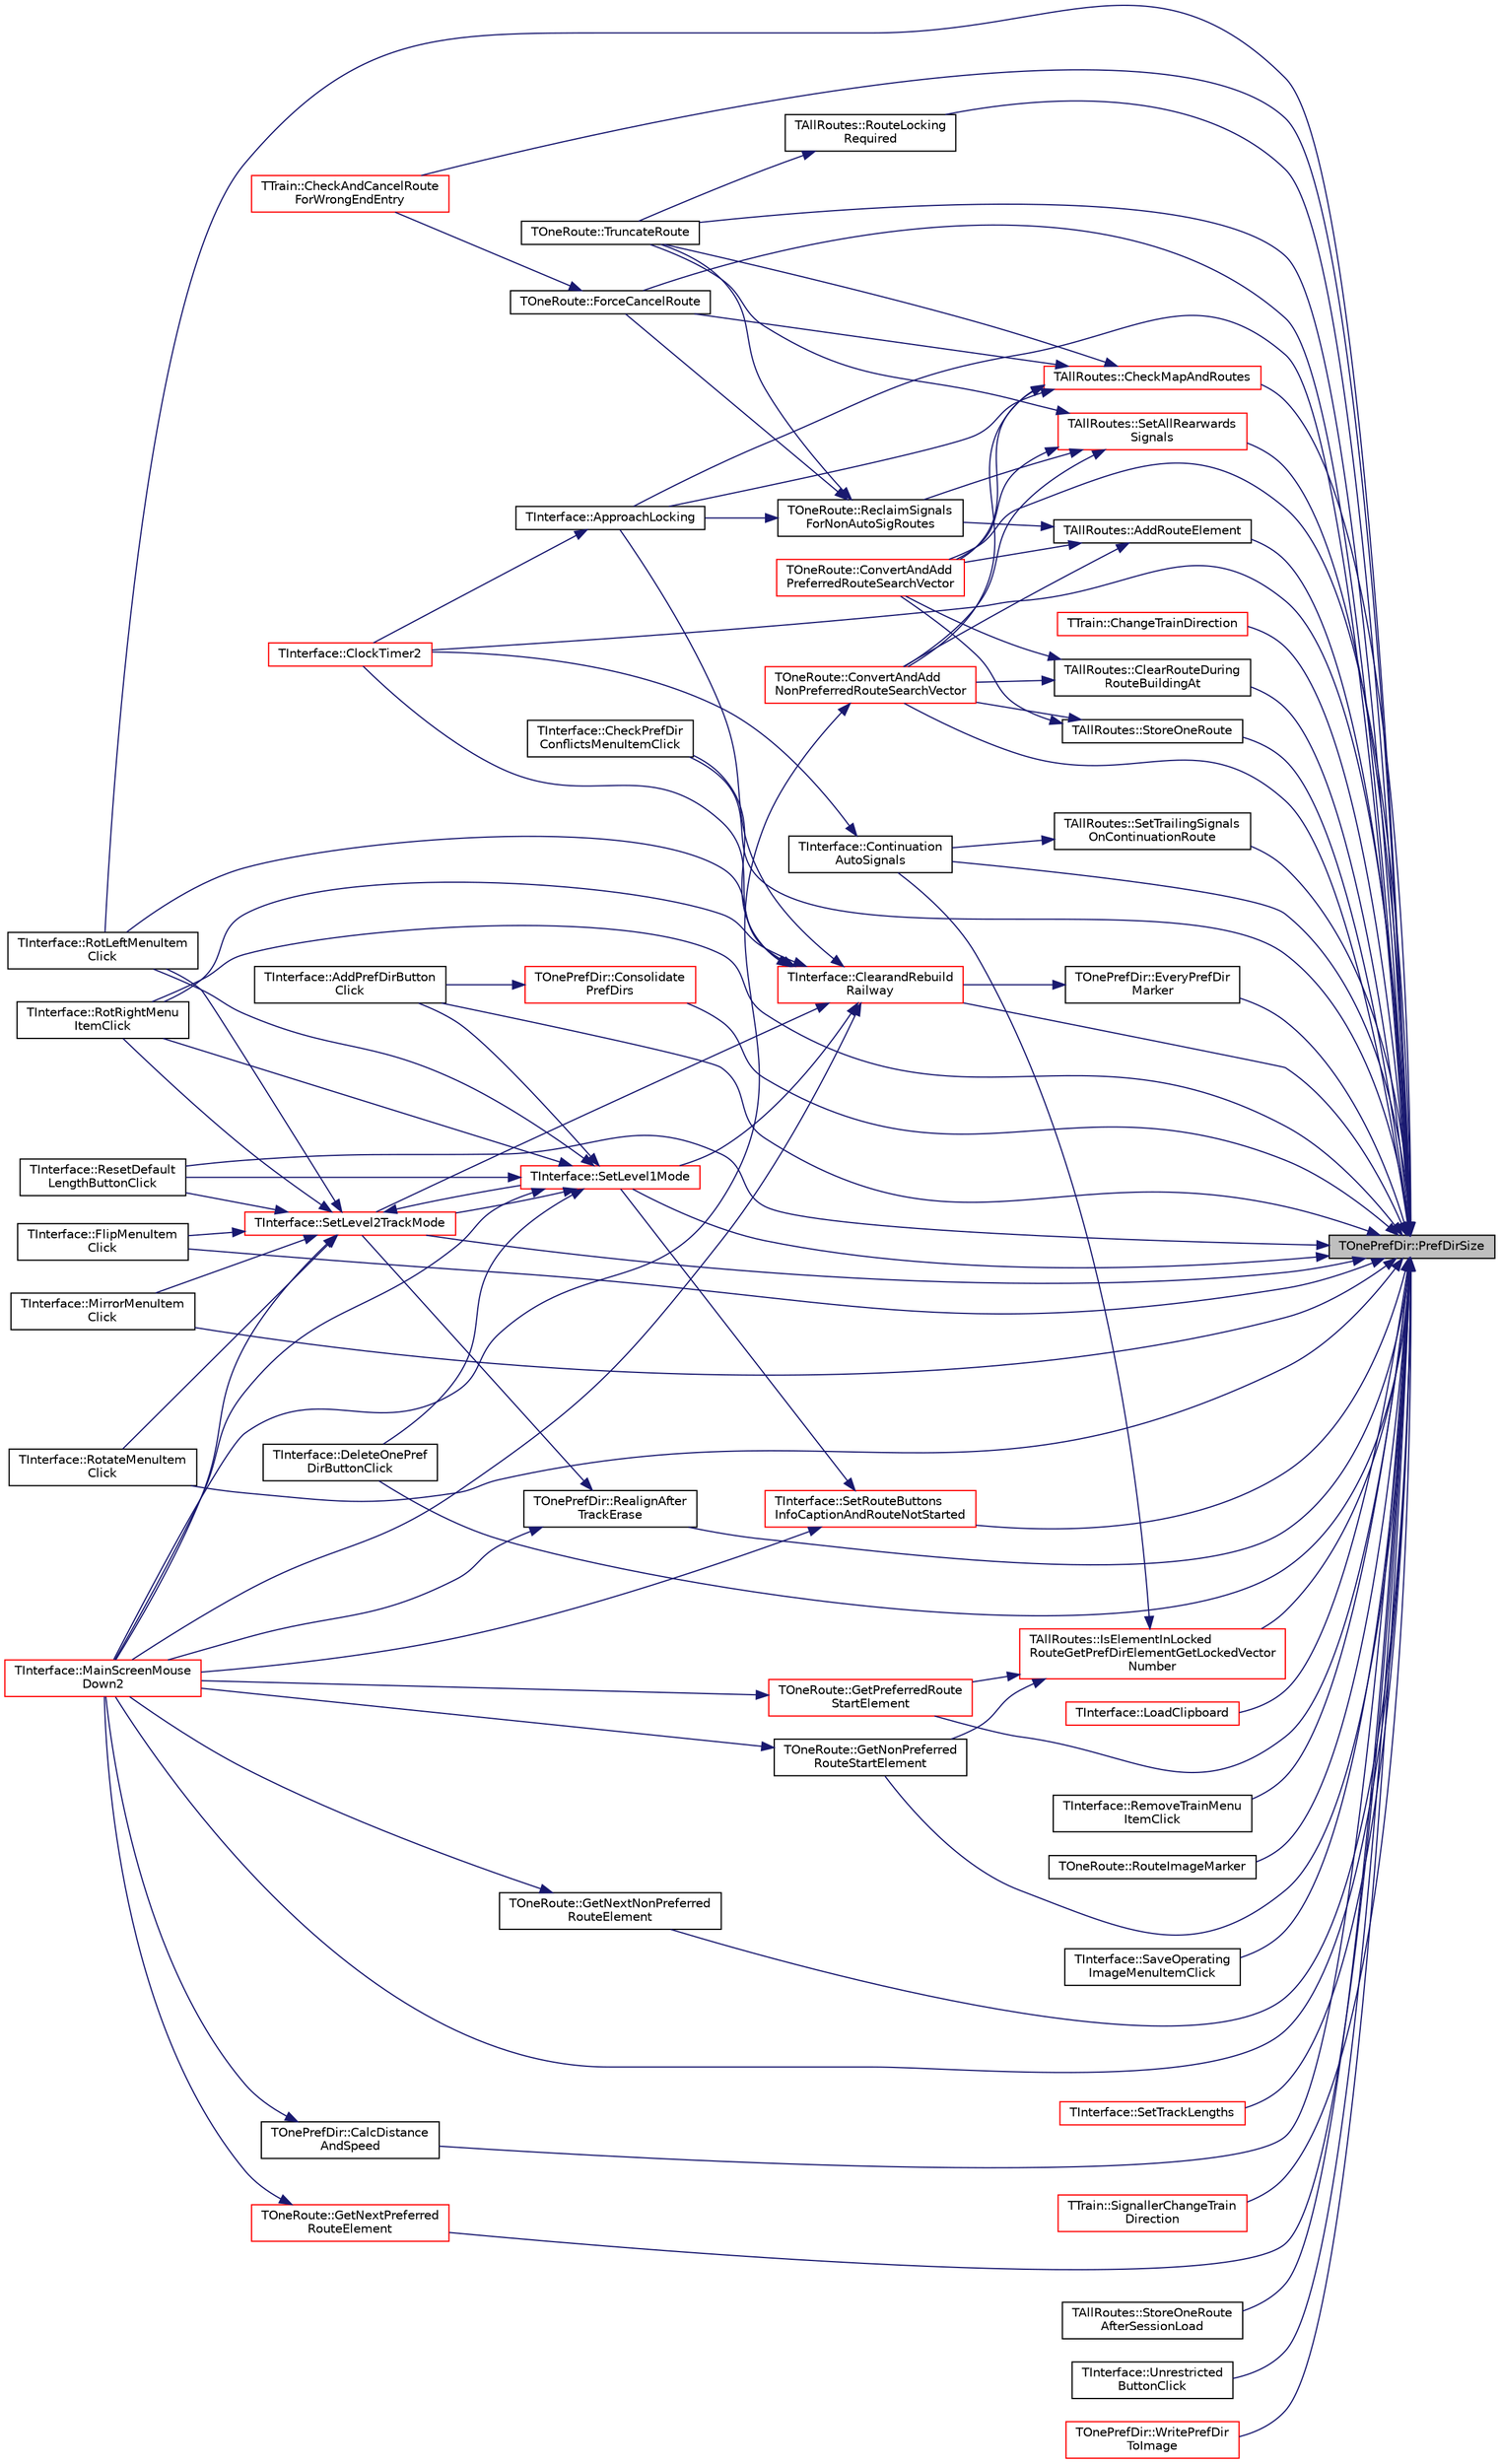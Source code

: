 digraph "TOnePrefDir::PrefDirSize"
{
 // INTERACTIVE_SVG=YES
 // LATEX_PDF_SIZE
  edge [fontname="Helvetica",fontsize="10",labelfontname="Helvetica",labelfontsize="10"];
  node [fontname="Helvetica",fontsize="10",shape=record];
  rankdir="RL";
  Node1 [label="TOnePrefDir::PrefDirSize",height=0.2,width=0.4,color="black", fillcolor="grey75", style="filled", fontcolor="black",tooltip="Return the vector size."];
  Node1 -> Node2 [dir="back",color="midnightblue",fontsize="10",style="solid",fontname="Helvetica"];
  Node2 [label="TInterface::AddPrefDirButton\lClick",height=0.2,width=0.4,color="black", fillcolor="white", style="filled",URL="$class_t_interface.html#a1b1a4260e251c9bd5f48fd6c3432e7a5",tooltip=" "];
  Node1 -> Node3 [dir="back",color="midnightblue",fontsize="10",style="solid",fontname="Helvetica"];
  Node3 [label="TAllRoutes::AddRouteElement",height=0.2,width=0.4,color="black", fillcolor="white", style="filled",URL="$class_t_all_routes.html#a6eaa33fa8e8dcb44d0671be5889305a9",tooltip="A single TPrefDirElement is added to both PrefDirVector (for the route at RouteNumber) and Route2Mult..."];
  Node3 -> Node4 [dir="back",color="midnightblue",fontsize="10",style="solid",fontname="Helvetica"];
  Node4 [label="TOneRoute::ConvertAndAdd\lNonPreferredRouteSearchVector",height=0.2,width=0.4,color="red", fillcolor="white", style="filled",URL="$class_t_one_route.html#a53496c398dcdb3a644801c4e74d47d01",tooltip="Called after a non-preferred (i.e. unrestricted) route has been selected and has finished flashing,..."];
  Node4 -> Node8 [dir="back",color="midnightblue",fontsize="10",style="solid",fontname="Helvetica"];
  Node8 [label="TInterface::MainScreenMouse\lDown2",height=0.2,width=0.4,color="red", fillcolor="white", style="filled",URL="$class_t_interface.html#abf07d5edc1507de381825f17620748b2",tooltip="Called when mouse button clicked in zoom-in mode."];
  Node3 -> Node10 [dir="back",color="midnightblue",fontsize="10",style="solid",fontname="Helvetica"];
  Node10 [label="TOneRoute::ConvertAndAdd\lPreferredRouteSearchVector",height=0.2,width=0.4,color="red", fillcolor="white", style="filled",URL="$class_t_one_route.html#a36ba8adc8b4a47908ee4e1b8e75792ca",tooltip="Called after a preferred (i.e. preferred direction or automatic signals) route has been selected and ..."];
  Node3 -> Node12 [dir="back",color="midnightblue",fontsize="10",style="solid",fontname="Helvetica"];
  Node12 [label="TOneRoute::ReclaimSignals\lForNonAutoSigRoutes",height=0.2,width=0.4,color="black", fillcolor="white", style="filled",URL="$class_t_one_route.html#abe80edcf03788c54efde83431bd68eaa",tooltip="Adds signal to front/end of green or red routes when blue route truncated or removed."];
  Node12 -> Node13 [dir="back",color="midnightblue",fontsize="10",style="solid",fontname="Helvetica"];
  Node13 [label="TInterface::ApproachLocking",height=0.2,width=0.4,color="black", fillcolor="white", style="filled",URL="$class_t_interface.html#a0a89df44c20c9e2c096e66e2950c79a6",tooltip="Function that deals with approach locking during ClockTimer2 function."];
  Node13 -> Node6 [dir="back",color="midnightblue",fontsize="10",style="solid",fontname="Helvetica"];
  Node6 [label="TInterface::ClockTimer2",height=0.2,width=0.4,color="red", fillcolor="white", style="filled",URL="$class_t_interface.html#a6139ffb52492eb89e5487a8a3cd647b5",tooltip="The main loop, called every clock tick via MasterClockTimer."];
  Node12 -> Node14 [dir="back",color="midnightblue",fontsize="10",style="solid",fontname="Helvetica"];
  Node14 [label="TOneRoute::ForceCancelRoute",height=0.2,width=0.4,color="black", fillcolor="white", style="filled",URL="$class_t_one_route.html#a491fff1e619a9dc79774acf85eed72a5",tooltip="Cancel a route immediately if a train occupies it when travelling in the wrong direction (or occupies..."];
  Node14 -> Node15 [dir="back",color="midnightblue",fontsize="10",style="solid",fontname="Helvetica"];
  Node15 [label="TTrain::CheckAndCancelRoute\lForWrongEndEntry",height=0.2,width=0.4,color="red", fillcolor="white", style="filled",URL="$class_t_train.html#a50997f7e8138a7e6a147fe3b5ad21b84",tooltip="Checks whether Element and EntryPos (where train is about to enter) is on an existing route (or cross..."];
  Node12 -> Node21 [dir="back",color="midnightblue",fontsize="10",style="solid",fontname="Helvetica"];
  Node21 [label="TOneRoute::TruncateRoute",height=0.2,width=0.4,color="black", fillcolor="white", style="filled",URL="$class_t_one_route.html#a431473ce9a2ef6c49781ab84c972a641",tooltip="Examines the route to see whether the element at H & V is in the route, and if not returns a ReturnFl..."];
  Node1 -> Node13 [dir="back",color="midnightblue",fontsize="10",style="solid",fontname="Helvetica"];
  Node1 -> Node22 [dir="back",color="midnightblue",fontsize="10",style="solid",fontname="Helvetica"];
  Node22 [label="TOnePrefDir::CalcDistance\lAndSpeed",height=0.2,width=0.4,color="black", fillcolor="white", style="filled",URL="$class_t_one_pref_dir.html#abadb0c99b24d6dbfda371d96b308fc6e",tooltip="Used when setting element lengths, returns in &OverallDistance the overall distance for the selected ..."];
  Node22 -> Node8 [dir="back",color="midnightblue",fontsize="10",style="solid",fontname="Helvetica"];
  Node1 -> Node23 [dir="back",color="midnightblue",fontsize="10",style="solid",fontname="Helvetica"];
  Node23 [label="TTrain::ChangeTrainDirection",height=0.2,width=0.4,color="red", fillcolor="white", style="filled",URL="$class_t_train.html#aaac04c1b5e358a69e1930bae9ca6f429",tooltip="Reverses the direction of motion of the train."];
  Node1 -> Node15 [dir="back",color="midnightblue",fontsize="10",style="solid",fontname="Helvetica"];
  Node1 -> Node26 [dir="back",color="midnightblue",fontsize="10",style="solid",fontname="Helvetica"];
  Node26 [label="TAllRoutes::CheckMapAndRoutes",height=0.2,width=0.4,color="red", fillcolor="white", style="filled",URL="$class_t_all_routes.html#a54e5483e7b01daf50436e3dcc8794e77",tooltip="Diagnostic function - checks equivalence for each route between entries in PrefDirVector and those in..."];
  Node26 -> Node13 [dir="back",color="midnightblue",fontsize="10",style="solid",fontname="Helvetica"];
  Node26 -> Node4 [dir="back",color="midnightblue",fontsize="10",style="solid",fontname="Helvetica"];
  Node26 -> Node10 [dir="back",color="midnightblue",fontsize="10",style="solid",fontname="Helvetica"];
  Node26 -> Node14 [dir="back",color="midnightblue",fontsize="10",style="solid",fontname="Helvetica"];
  Node26 -> Node21 [dir="back",color="midnightblue",fontsize="10",style="solid",fontname="Helvetica"];
  Node1 -> Node27 [dir="back",color="midnightblue",fontsize="10",style="solid",fontname="Helvetica"];
  Node27 [label="TInterface::CheckPrefDir\lConflictsMenuItemClick",height=0.2,width=0.4,color="black", fillcolor="white", style="filled",URL="$class_t_interface.html#ac41a9993a63b3b5b6a8acb30e8f606f5",tooltip=" "];
  Node1 -> Node28 [dir="back",color="midnightblue",fontsize="10",style="solid",fontname="Helvetica"];
  Node28 [label="TInterface::ClearandRebuild\lRailway",height=0.2,width=0.4,color="red", fillcolor="white", style="filled",URL="$class_t_interface.html#aaa05ac95703a25e1fb4863779854967c",tooltip="< Sets the information panel message for zoom-out or paused modes"];
  Node28 -> Node13 [dir="back",color="midnightblue",fontsize="10",style="solid",fontname="Helvetica"];
  Node28 -> Node27 [dir="back",color="midnightblue",fontsize="10",style="solid",fontname="Helvetica"];
  Node28 -> Node6 [dir="back",color="midnightblue",fontsize="10",style="solid",fontname="Helvetica"];
  Node28 -> Node8 [dir="back",color="midnightblue",fontsize="10",style="solid",fontname="Helvetica"];
  Node28 -> Node60 [dir="back",color="midnightblue",fontsize="10",style="solid",fontname="Helvetica"];
  Node60 [label="TInterface::RotLeftMenuItem\lClick",height=0.2,width=0.4,color="black", fillcolor="white", style="filled",URL="$class_t_interface.html#a3cf2db0424e05908b20a97130895d056",tooltip=" "];
  Node28 -> Node61 [dir="back",color="midnightblue",fontsize="10",style="solid",fontname="Helvetica"];
  Node61 [label="TInterface::RotRightMenu\lItemClick",height=0.2,width=0.4,color="black", fillcolor="white", style="filled",URL="$class_t_interface.html#aa6e7359ece526e43589456e9a31851a0",tooltip=" "];
  Node28 -> Node65 [dir="back",color="midnightblue",fontsize="10",style="solid",fontname="Helvetica"];
  Node65 [label="TInterface::SetLevel1Mode",height=0.2,width=0.4,color="red", fillcolor="white", style="filled",URL="$class_t_interface.html#acf77f2eeeac0775fde4f25ba46099e0b",tooltip="Sets the Level1 user mode, using the Level1Mode variable to determine the mode."];
  Node65 -> Node2 [dir="back",color="midnightblue",fontsize="10",style="solid",fontname="Helvetica"];
  Node65 -> Node84 [dir="back",color="midnightblue",fontsize="10",style="solid",fontname="Helvetica"];
  Node84 [label="TInterface::DeleteOnePref\lDirButtonClick",height=0.2,width=0.4,color="black", fillcolor="white", style="filled",URL="$class_t_interface.html#a3136530959237eaa57486f4f48357855",tooltip=" "];
  Node65 -> Node8 [dir="back",color="midnightblue",fontsize="10",style="solid",fontname="Helvetica"];
  Node65 -> Node57 [dir="back",color="midnightblue",fontsize="10",style="solid",fontname="Helvetica"];
  Node57 [label="TInterface::ResetDefault\lLengthButtonClick",height=0.2,width=0.4,color="black", fillcolor="white", style="filled",URL="$class_t_interface.html#aa439e164f7f2304477010985c2caabed",tooltip=" "];
  Node65 -> Node60 [dir="back",color="midnightblue",fontsize="10",style="solid",fontname="Helvetica"];
  Node65 -> Node61 [dir="back",color="midnightblue",fontsize="10",style="solid",fontname="Helvetica"];
  Node65 -> Node35 [dir="back",color="midnightblue",fontsize="10",style="solid",fontname="Helvetica"];
  Node35 [label="TInterface::SetLevel2TrackMode",height=0.2,width=0.4,color="red", fillcolor="white", style="filled",URL="$class_t_interface.html#a19ee788122a66d7e97873159bf2e4e4b",tooltip="Sets the Level2TrackMode user mode, using the Level2TrackMode variable to determine the mode."];
  Node35 -> Node42 [dir="back",color="midnightblue",fontsize="10",style="solid",fontname="Helvetica"];
  Node42 [label="TInterface::FlipMenuItem\lClick",height=0.2,width=0.4,color="black", fillcolor="white", style="filled",URL="$class_t_interface.html#add5fbdbceae6285c2cc440905b270491",tooltip=" "];
  Node35 -> Node8 [dir="back",color="midnightblue",fontsize="10",style="solid",fontname="Helvetica"];
  Node35 -> Node52 [dir="back",color="midnightblue",fontsize="10",style="solid",fontname="Helvetica"];
  Node52 [label="TInterface::MirrorMenuItem\lClick",height=0.2,width=0.4,color="black", fillcolor="white", style="filled",URL="$class_t_interface.html#a4ee6afffbc33eab918cba315ab65ee6e",tooltip=" "];
  Node35 -> Node57 [dir="back",color="midnightblue",fontsize="10",style="solid",fontname="Helvetica"];
  Node35 -> Node59 [dir="back",color="midnightblue",fontsize="10",style="solid",fontname="Helvetica"];
  Node59 [label="TInterface::RotateMenuItem\lClick",height=0.2,width=0.4,color="black", fillcolor="white", style="filled",URL="$class_t_interface.html#a02e91aba36e2b91354abd2884f658510",tooltip=" "];
  Node35 -> Node60 [dir="back",color="midnightblue",fontsize="10",style="solid",fontname="Helvetica"];
  Node35 -> Node61 [dir="back",color="midnightblue",fontsize="10",style="solid",fontname="Helvetica"];
  Node35 -> Node65 [dir="back",color="midnightblue",fontsize="10",style="solid",fontname="Helvetica"];
  Node28 -> Node35 [dir="back",color="midnightblue",fontsize="10",style="solid",fontname="Helvetica"];
  Node1 -> Node139 [dir="back",color="midnightblue",fontsize="10",style="solid",fontname="Helvetica"];
  Node139 [label="TAllRoutes::ClearRouteDuring\lRouteBuildingAt",height=0.2,width=0.4,color="black", fillcolor="white", style="filled",URL="$class_t_all_routes.html#ab23a53bd95aeb951108a004735b9a45e",tooltip="When attaching a new route section to an existing route, it is sometimes necessary to erase the origi..."];
  Node139 -> Node4 [dir="back",color="midnightblue",fontsize="10",style="solid",fontname="Helvetica"];
  Node139 -> Node10 [dir="back",color="midnightblue",fontsize="10",style="solid",fontname="Helvetica"];
  Node1 -> Node6 [dir="back",color="midnightblue",fontsize="10",style="solid",fontname="Helvetica"];
  Node1 -> Node140 [dir="back",color="midnightblue",fontsize="10",style="solid",fontname="Helvetica"];
  Node140 [label="TOnePrefDir::Consolidate\lPrefDirs",height=0.2,width=0.4,color="red", fillcolor="white", style="filled",URL="$class_t_one_pref_dir.html#a65df51092983945e1fe3c20bf8917a39",tooltip="Used when a preferred direction has been set to add all the elements to EveryPrefDir,..."];
  Node140 -> Node2 [dir="back",color="midnightblue",fontsize="10",style="solid",fontname="Helvetica"];
  Node1 -> Node141 [dir="back",color="midnightblue",fontsize="10",style="solid",fontname="Helvetica"];
  Node141 [label="TInterface::Continuation\lAutoSignals",height=0.2,width=0.4,color="black", fillcolor="white", style="filled",URL="$class_t_interface.html#abfdbbb1cf793f965f8c6ce60d4bb46ae",tooltip="Deal with signal resetting on auto signal routes that extend to continuations where trains have depar..."];
  Node141 -> Node6 [dir="back",color="midnightblue",fontsize="10",style="solid",fontname="Helvetica"];
  Node1 -> Node4 [dir="back",color="midnightblue",fontsize="10",style="solid",fontname="Helvetica"];
  Node1 -> Node10 [dir="back",color="midnightblue",fontsize="10",style="solid",fontname="Helvetica"];
  Node1 -> Node84 [dir="back",color="midnightblue",fontsize="10",style="solid",fontname="Helvetica"];
  Node1 -> Node142 [dir="back",color="midnightblue",fontsize="10",style="solid",fontname="Helvetica"];
  Node142 [label="TOnePrefDir::EveryPrefDir\lMarker",height=0.2,width=0.4,color="black", fillcolor="white", style="filled",URL="$class_t_one_pref_dir.html#a9b425a3ed8ef998e2366d13ad52bf08c",tooltip="Similar to PrefDirMarker but used only to display EveryPrefDir - red for unidirectional PrefDir & gre..."];
  Node142 -> Node28 [dir="back",color="midnightblue",fontsize="10",style="solid",fontname="Helvetica"];
  Node1 -> Node42 [dir="back",color="midnightblue",fontsize="10",style="solid",fontname="Helvetica"];
  Node1 -> Node14 [dir="back",color="midnightblue",fontsize="10",style="solid",fontname="Helvetica"];
  Node1 -> Node143 [dir="back",color="midnightblue",fontsize="10",style="solid",fontname="Helvetica"];
  Node143 [label="TOneRoute::GetNextNonPreferred\lRouteElement",height=0.2,width=0.4,color="black", fillcolor="white", style="filled",URL="$class_t_one_route.html#a5ce1c3a064a656ca764b5ed98c63151a",tooltip="Try to find a set of linked tracks between the route start element and the one at HLoc & VLoc...."];
  Node143 -> Node8 [dir="back",color="midnightblue",fontsize="10",style="solid",fontname="Helvetica"];
  Node1 -> Node144 [dir="back",color="midnightblue",fontsize="10",style="solid",fontname="Helvetica"];
  Node144 [label="TOneRoute::GetNextPreferred\lRouteElement",height=0.2,width=0.4,color="red", fillcolor="white", style="filled",URL="$class_t_one_route.html#a974ac7ab4cb5e6a5df33a3d7b3563315",tooltip="Try to find a set of linked tracks that lie on preferred directions between the route start element a..."];
  Node144 -> Node8 [dir="back",color="midnightblue",fontsize="10",style="solid",fontname="Helvetica"];
  Node1 -> Node145 [dir="back",color="midnightblue",fontsize="10",style="solid",fontname="Helvetica"];
  Node145 [label="TOneRoute::GetNonPreferred\lRouteStartElement",height=0.2,width=0.4,color="black", fillcolor="white", style="filled",URL="$class_t_one_route.html#a13dd08bfcc95ea1296f9ac4fd699e94d",tooltip="Set the starting conditions for a non-preferred (i.e. unrestricted) route selection beginning on HLoc..."];
  Node145 -> Node8 [dir="back",color="midnightblue",fontsize="10",style="solid",fontname="Helvetica"];
  Node1 -> Node146 [dir="back",color="midnightblue",fontsize="10",style="solid",fontname="Helvetica"];
  Node146 [label="TOneRoute::GetPreferredRoute\lStartElement",height=0.2,width=0.4,color="red", fillcolor="white", style="filled",URL="$class_t_one_route.html#ab7ac58fe51393873e9054ffa724bc118",tooltip="Set the starting conditions for a preferred direction or automatic signal route selection beginning o..."];
  Node146 -> Node8 [dir="back",color="midnightblue",fontsize="10",style="solid",fontname="Helvetica"];
  Node1 -> Node147 [dir="back",color="midnightblue",fontsize="10",style="solid",fontname="Helvetica"];
  Node147 [label="TAllRoutes::IsElementInLocked\lRouteGetPrefDirElementGetLockedVector\lNumber",height=0.2,width=0.4,color="red", fillcolor="white", style="filled",URL="$class_t_all_routes.html#aa92b37f73176fcf3454688bb15b9f64c",tooltip="Checks whether the preferred direction element at TrackVectorPosition with XLinkPos value is in a loc..."];
  Node147 -> Node141 [dir="back",color="midnightblue",fontsize="10",style="solid",fontname="Helvetica"];
  Node147 -> Node145 [dir="back",color="midnightblue",fontsize="10",style="solid",fontname="Helvetica"];
  Node147 -> Node146 [dir="back",color="midnightblue",fontsize="10",style="solid",fontname="Helvetica"];
  Node1 -> Node161 [dir="back",color="midnightblue",fontsize="10",style="solid",fontname="Helvetica"];
  Node161 [label="TInterface::LoadClipboard",height=0.2,width=0.4,color="red", fillcolor="white", style="filled",URL="$class_t_interface.html#a93054ca431a8665409bc9a11b7c82a72",tooltip="Load system clipboard to allow cutting & pasting between separate railway applications."];
  Node1 -> Node8 [dir="back",color="midnightblue",fontsize="10",style="solid",fontname="Helvetica"];
  Node1 -> Node52 [dir="back",color="midnightblue",fontsize="10",style="solid",fontname="Helvetica"];
  Node1 -> Node162 [dir="back",color="midnightblue",fontsize="10",style="solid",fontname="Helvetica"];
  Node162 [label="TOnePrefDir::RealignAfter\lTrackErase",height=0.2,width=0.4,color="black", fillcolor="white", style="filled",URL="$class_t_one_pref_dir.html#ab5bb3791670fd04645faf4ab1f2a5781",tooltip="After a track element is erased the preferred direction elements are likely to be affected...."];
  Node162 -> Node8 [dir="back",color="midnightblue",fontsize="10",style="solid",fontname="Helvetica"];
  Node162 -> Node35 [dir="back",color="midnightblue",fontsize="10",style="solid",fontname="Helvetica"];
  Node1 -> Node163 [dir="back",color="midnightblue",fontsize="10",style="solid",fontname="Helvetica"];
  Node163 [label="TInterface::RemoveTrainMenu\lItemClick",height=0.2,width=0.4,color="black", fillcolor="white", style="filled",URL="$class_t_interface.html#a921ff57bd9af8acdd79a7c99d4839218",tooltip=" "];
  Node1 -> Node57 [dir="back",color="midnightblue",fontsize="10",style="solid",fontname="Helvetica"];
  Node1 -> Node59 [dir="back",color="midnightblue",fontsize="10",style="solid",fontname="Helvetica"];
  Node1 -> Node60 [dir="back",color="midnightblue",fontsize="10",style="solid",fontname="Helvetica"];
  Node1 -> Node61 [dir="back",color="midnightblue",fontsize="10",style="solid",fontname="Helvetica"];
  Node1 -> Node164 [dir="back",color="midnightblue",fontsize="10",style="solid",fontname="Helvetica"];
  Node164 [label="TOneRoute::RouteImageMarker",height=0.2,width=0.4,color="black", fillcolor="white", style="filled",URL="$class_t_one_route.html#aa36c801460b594ec96af1779d633d739",tooltip="Used when creating a bitmap image to display the route colours and direction arrows (as on screen dur..."];
  Node1 -> Node165 [dir="back",color="midnightblue",fontsize="10",style="solid",fontname="Helvetica"];
  Node165 [label="TAllRoutes::RouteLocking\lRequired",height=0.2,width=0.4,color="black", fillcolor="white", style="filled",URL="$class_t_all_routes.html#a38ede0231e26c62498999d1873d547a2",tooltip="Route locking is required (returns true) if a moving train is within 3 signals back from the RouteTru..."];
  Node165 -> Node21 [dir="back",color="midnightblue",fontsize="10",style="solid",fontname="Helvetica"];
  Node1 -> Node166 [dir="back",color="midnightblue",fontsize="10",style="solid",fontname="Helvetica"];
  Node166 [label="TInterface::SaveOperating\lImageMenuItemClick",height=0.2,width=0.4,color="black", fillcolor="white", style="filled",URL="$class_t_interface.html#a4d75015545313004ffd5022c020f4edf",tooltip=" "];
  Node1 -> Node159 [dir="back",color="midnightblue",fontsize="10",style="solid",fontname="Helvetica"];
  Node159 [label="TAllRoutes::SetAllRearwards\lSignals",height=0.2,width=0.4,color="red", fillcolor="white", style="filled",URL="$class_t_all_routes.html#ac6bd39457747eaa96476a8a87df15ac2",tooltip="Set rearwards signals from the specified route starting position."];
  Node159 -> Node4 [dir="back",color="midnightblue",fontsize="10",style="solid",fontname="Helvetica"];
  Node159 -> Node10 [dir="back",color="midnightblue",fontsize="10",style="solid",fontname="Helvetica"];
  Node159 -> Node12 [dir="back",color="midnightblue",fontsize="10",style="solid",fontname="Helvetica"];
  Node159 -> Node21 [dir="back",color="midnightblue",fontsize="10",style="solid",fontname="Helvetica"];
  Node1 -> Node65 [dir="back",color="midnightblue",fontsize="10",style="solid",fontname="Helvetica"];
  Node1 -> Node35 [dir="back",color="midnightblue",fontsize="10",style="solid",fontname="Helvetica"];
  Node1 -> Node167 [dir="back",color="midnightblue",fontsize="10",style="solid",fontname="Helvetica"];
  Node167 [label="TInterface::SetRouteButtons\lInfoCaptionAndRouteNotStarted",height=0.2,width=0.4,color="red", fillcolor="white", style="filled",URL="$class_t_interface.html#a89cc1839f77c2a867714cb52bd8d5cfe",tooltip="Enables or disables the route type buttons depending on the route mode, sets the information panel me..."];
  Node167 -> Node8 [dir="back",color="midnightblue",fontsize="10",style="solid",fontname="Helvetica"];
  Node167 -> Node65 [dir="back",color="midnightblue",fontsize="10",style="solid",fontname="Helvetica"];
  Node1 -> Node168 [dir="back",color="midnightblue",fontsize="10",style="solid",fontname="Helvetica"];
  Node168 [label="TInterface::SetTrackLengths",height=0.2,width=0.4,color="red", fillcolor="white", style="filled",URL="$class_t_interface.html#acc36eb15dae8d564e6d91f8c6596065c",tooltip="Called during track building when setting distances, to calculate and set the individual track elemen..."];
  Node1 -> Node169 [dir="back",color="midnightblue",fontsize="10",style="solid",fontname="Helvetica"];
  Node169 [label="TAllRoutes::SetTrailingSignals\lOnContinuationRoute",height=0.2,width=0.4,color="black", fillcolor="white", style="filled",URL="$class_t_all_routes.html#a18177a40331bb96bbec791245b541f47",tooltip="This is called by the InterfaceUnit at intervals based on entries in the ContinuationAutoSigVector in..."];
  Node169 -> Node141 [dir="back",color="midnightblue",fontsize="10",style="solid",fontname="Helvetica"];
  Node1 -> Node155 [dir="back",color="midnightblue",fontsize="10",style="solid",fontname="Helvetica"];
  Node155 [label="TTrain::SignallerChangeTrain\lDirection",height=0.2,width=0.4,color="red", fillcolor="white", style="filled",URL="$class_t_train.html#affbb94aa088370056f8ca8c45a1fdd48",tooltip="Unplots & replots train, which checks for facing signal and sets StoppedAtSignal if req'd."];
  Node1 -> Node170 [dir="back",color="midnightblue",fontsize="10",style="solid",fontname="Helvetica"];
  Node170 [label="TAllRoutes::StoreOneRoute",height=0.2,width=0.4,color="black", fillcolor="white", style="filled",URL="$class_t_all_routes.html#af70c07d73f0b62ed85bbebc5451d009c",tooltip="A new (empty apart from RouteID) TOneRoute is added to the AllRoutesVector."];
  Node170 -> Node4 [dir="back",color="midnightblue",fontsize="10",style="solid",fontname="Helvetica"];
  Node170 -> Node10 [dir="back",color="midnightblue",fontsize="10",style="solid",fontname="Helvetica"];
  Node1 -> Node171 [dir="back",color="midnightblue",fontsize="10",style="solid",fontname="Helvetica"];
  Node171 [label="TAllRoutes::StoreOneRoute\lAfterSessionLoad",height=0.2,width=0.4,color="black", fillcolor="white", style="filled",URL="$class_t_all_routes.html#a7bf52152ec8f71a9aa78ad4dc4f80c65",tooltip="A new (empty apart from RouteID) TOneRoute is added to the AllRoutesVector after a session load...."];
  Node1 -> Node21 [dir="back",color="midnightblue",fontsize="10",style="solid",fontname="Helvetica"];
  Node1 -> Node172 [dir="back",color="midnightblue",fontsize="10",style="solid",fontname="Helvetica"];
  Node172 [label="TInterface::Unrestricted\lButtonClick",height=0.2,width=0.4,color="black", fillcolor="white", style="filled",URL="$class_t_interface.html#a12829827d073ae5056d81711947215d7",tooltip=" "];
  Node1 -> Node173 [dir="back",color="midnightblue",fontsize="10",style="solid",fontname="Helvetica"];
  Node173 [label="TOnePrefDir::WritePrefDir\lToImage",height=0.2,width=0.4,color="red", fillcolor="white", style="filled",URL="$class_t_one_pref_dir.html#af87440e0ace47b20c8a874c51b314064",tooltip="Used when creating a bitmap image to display preferred directions (as on screen during 'Set preferred..."];
}
